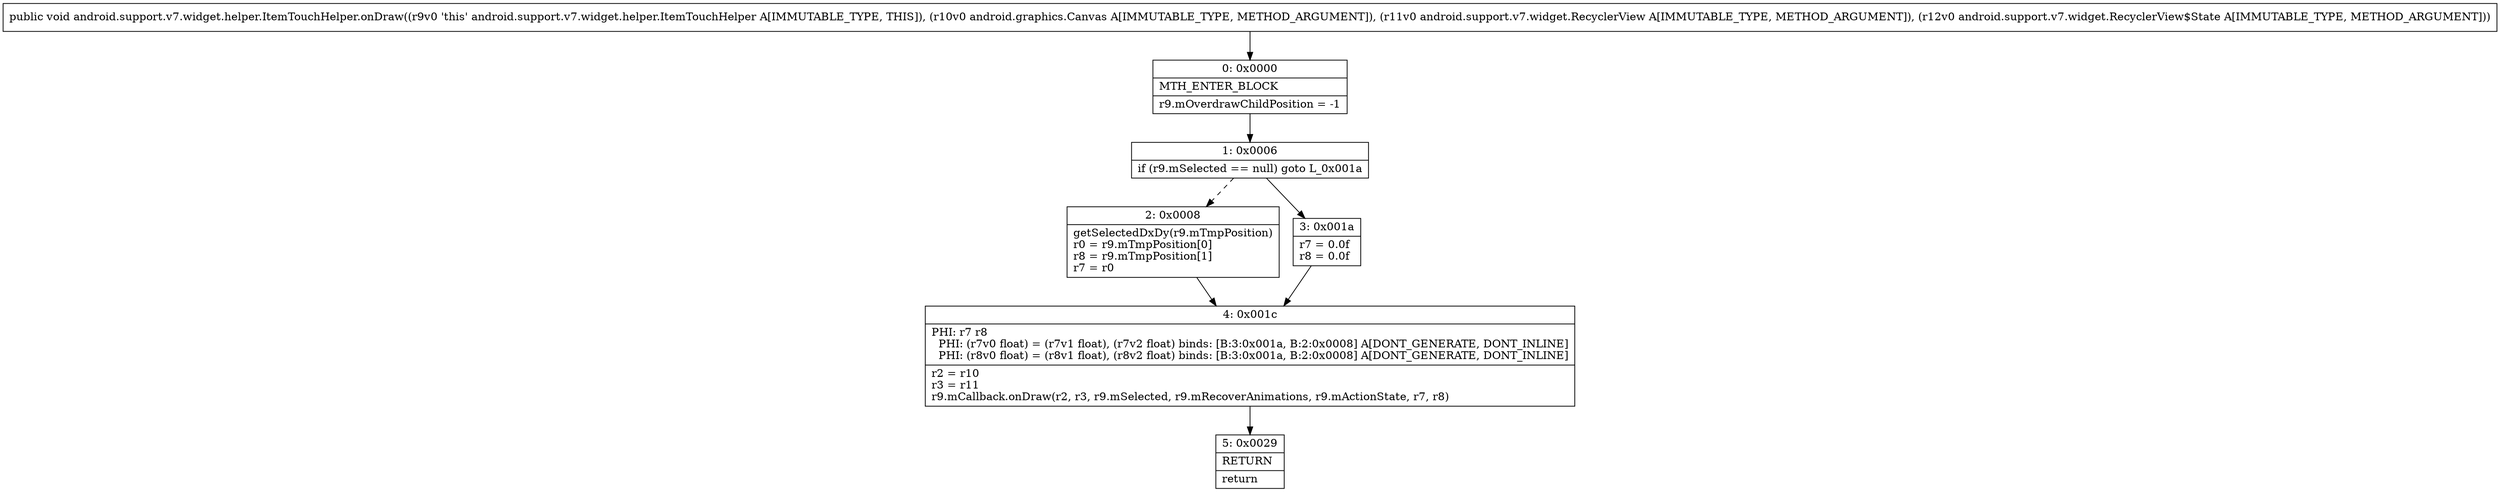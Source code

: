 digraph "CFG forandroid.support.v7.widget.helper.ItemTouchHelper.onDraw(Landroid\/graphics\/Canvas;Landroid\/support\/v7\/widget\/RecyclerView;Landroid\/support\/v7\/widget\/RecyclerView$State;)V" {
Node_0 [shape=record,label="{0\:\ 0x0000|MTH_ENTER_BLOCK\l|r9.mOverdrawChildPosition = \-1\l}"];
Node_1 [shape=record,label="{1\:\ 0x0006|if (r9.mSelected == null) goto L_0x001a\l}"];
Node_2 [shape=record,label="{2\:\ 0x0008|getSelectedDxDy(r9.mTmpPosition)\lr0 = r9.mTmpPosition[0]\lr8 = r9.mTmpPosition[1]\lr7 = r0\l}"];
Node_3 [shape=record,label="{3\:\ 0x001a|r7 = 0.0f\lr8 = 0.0f\l}"];
Node_4 [shape=record,label="{4\:\ 0x001c|PHI: r7 r8 \l  PHI: (r7v0 float) = (r7v1 float), (r7v2 float) binds: [B:3:0x001a, B:2:0x0008] A[DONT_GENERATE, DONT_INLINE]\l  PHI: (r8v0 float) = (r8v1 float), (r8v2 float) binds: [B:3:0x001a, B:2:0x0008] A[DONT_GENERATE, DONT_INLINE]\l|r2 = r10\lr3 = r11\lr9.mCallback.onDraw(r2, r3, r9.mSelected, r9.mRecoverAnimations, r9.mActionState, r7, r8)\l}"];
Node_5 [shape=record,label="{5\:\ 0x0029|RETURN\l|return\l}"];
MethodNode[shape=record,label="{public void android.support.v7.widget.helper.ItemTouchHelper.onDraw((r9v0 'this' android.support.v7.widget.helper.ItemTouchHelper A[IMMUTABLE_TYPE, THIS]), (r10v0 android.graphics.Canvas A[IMMUTABLE_TYPE, METHOD_ARGUMENT]), (r11v0 android.support.v7.widget.RecyclerView A[IMMUTABLE_TYPE, METHOD_ARGUMENT]), (r12v0 android.support.v7.widget.RecyclerView$State A[IMMUTABLE_TYPE, METHOD_ARGUMENT])) }"];
MethodNode -> Node_0;
Node_0 -> Node_1;
Node_1 -> Node_2[style=dashed];
Node_1 -> Node_3;
Node_2 -> Node_4;
Node_3 -> Node_4;
Node_4 -> Node_5;
}


